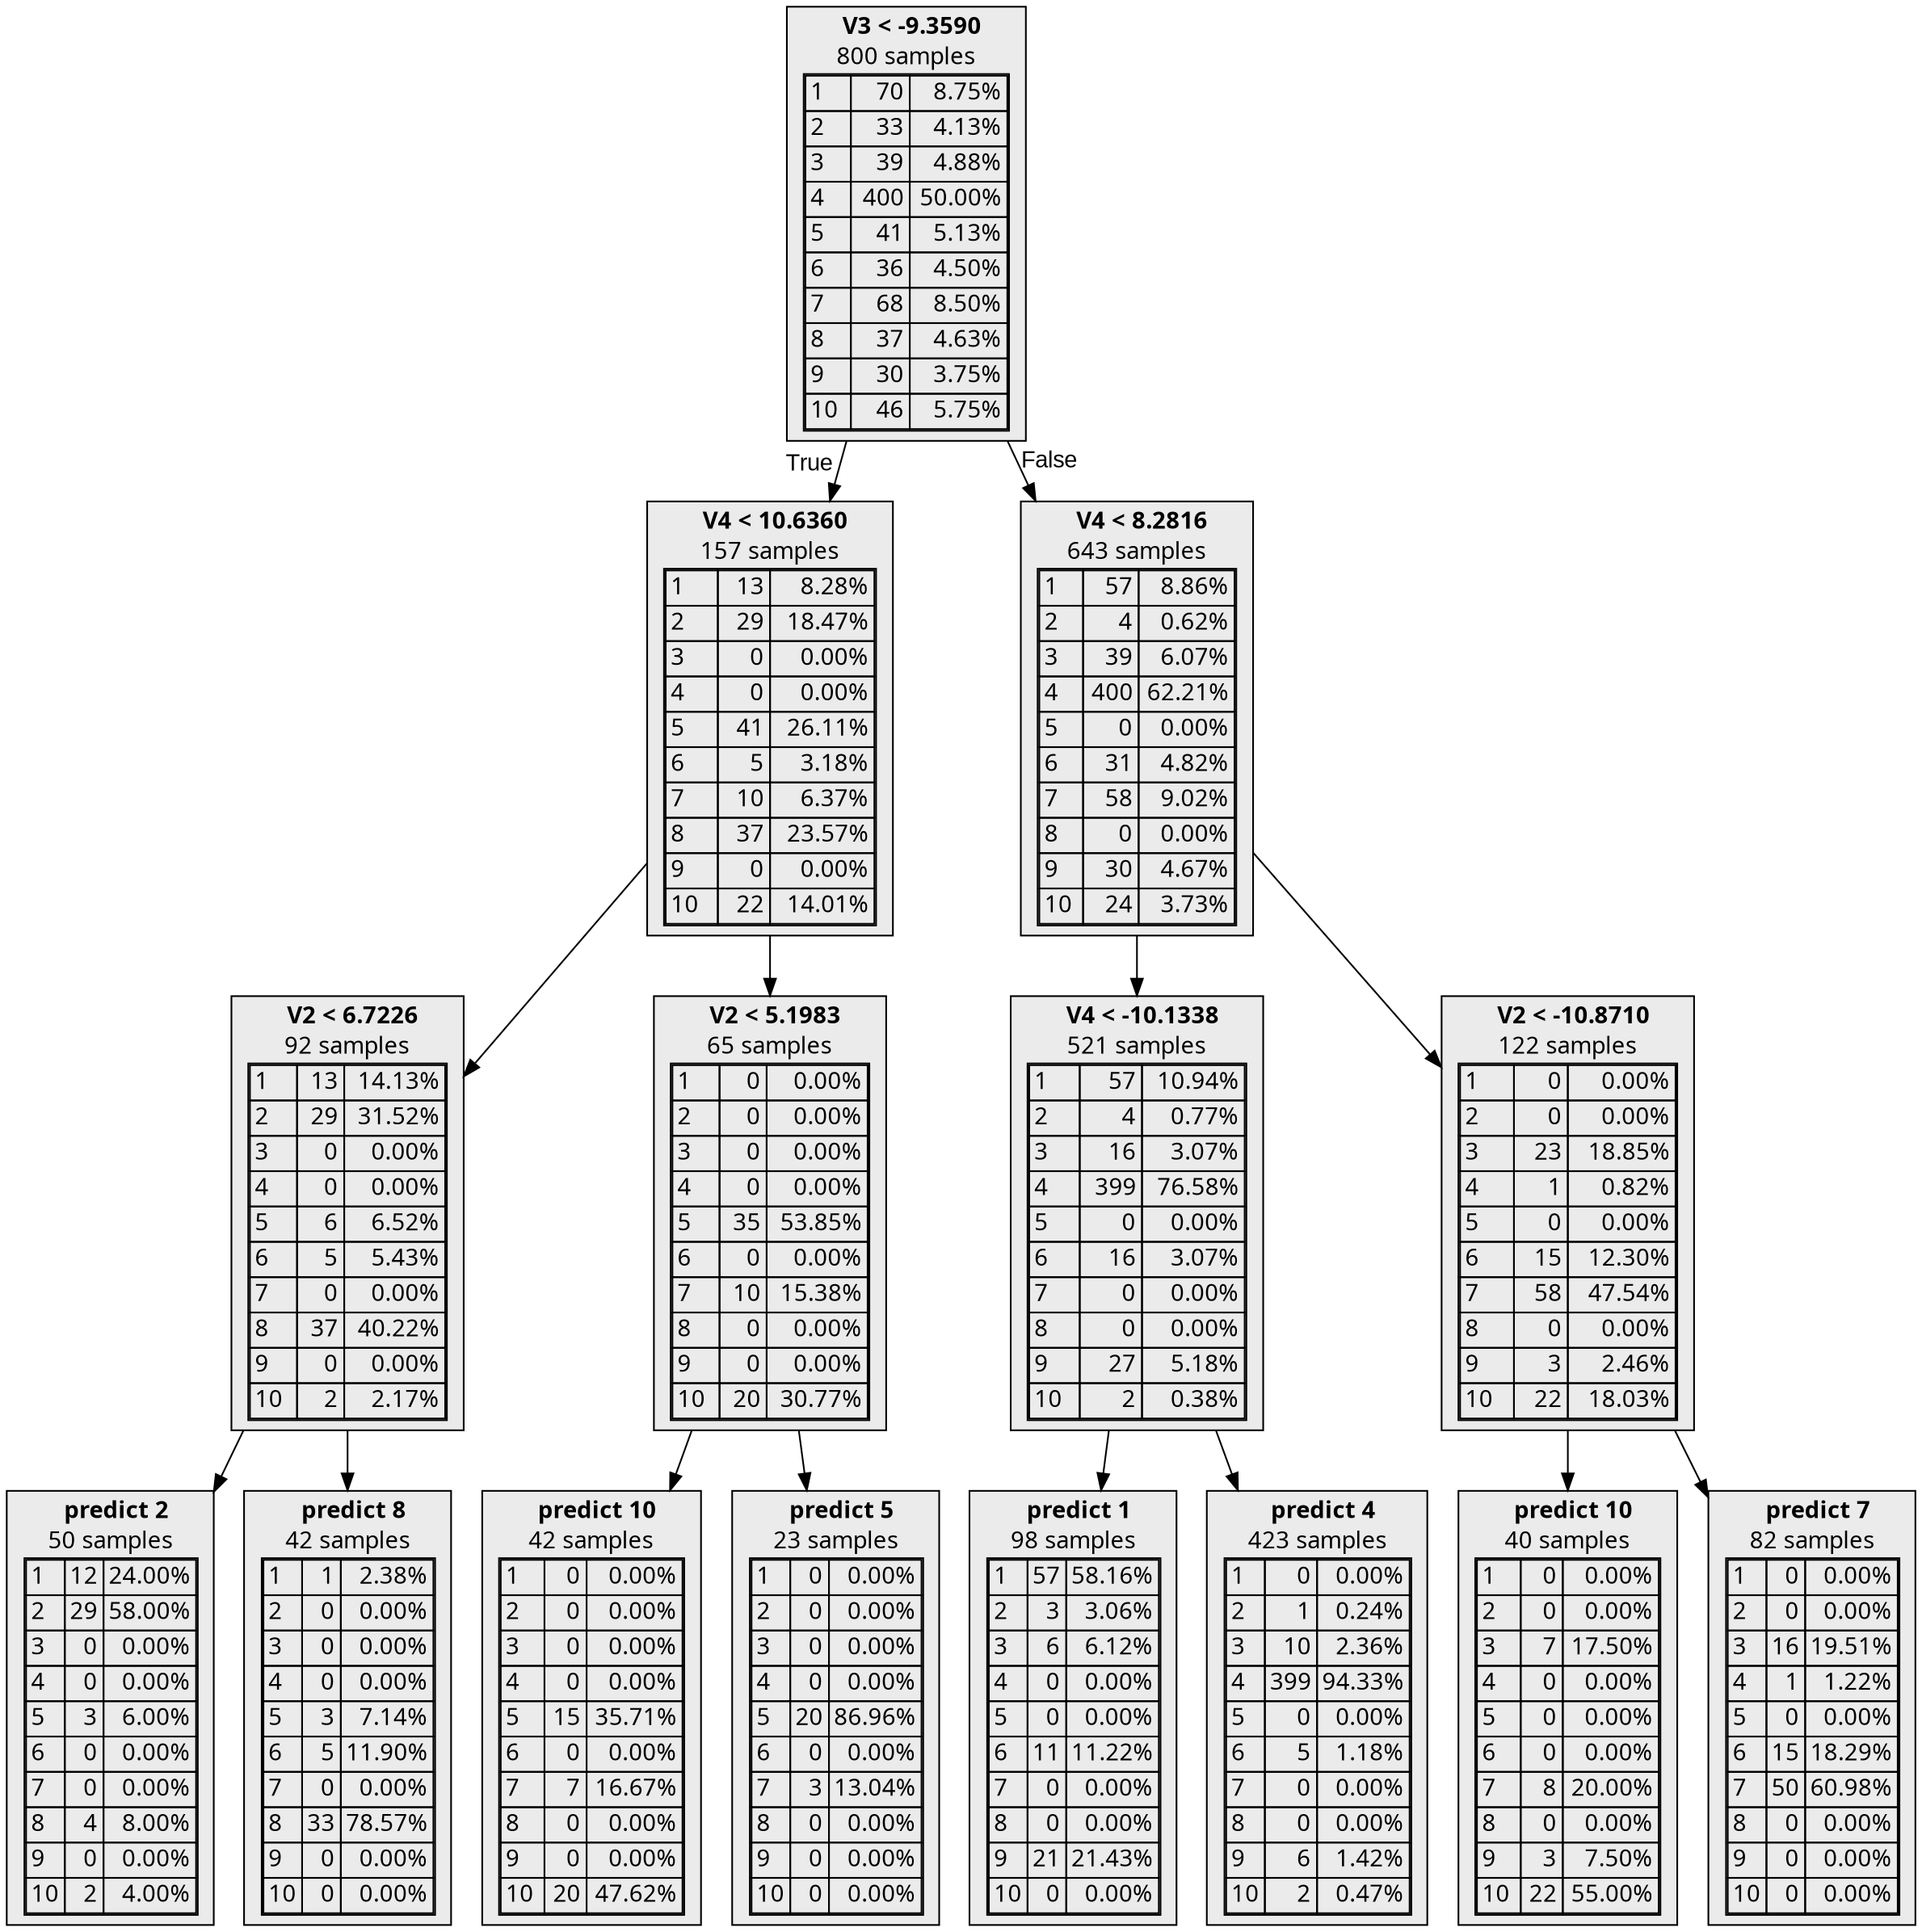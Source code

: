 digraph {
    1 [label=<  <TABLE BORDER="0" CELLPADDING="0">
      <TR>
    <TD>
      <B>V3 &lt; -9.3590</B>
    </TD>
  </TR>

    <TR>
      <TD>800 samples</TD>
    </TR>
    <TR>
  <TD>
    <TABLE CELLSPACING="0">
      
        <TR >
    <TD ALIGN="LEFT">1</TD>
    <TD ALIGN="RIGHT">70</TD>
    <TD ALIGN="RIGHT">8.75%</TD>
  </TR>
  <TR >
    <TD ALIGN="LEFT">2</TD>
    <TD ALIGN="RIGHT">33</TD>
    <TD ALIGN="RIGHT">4.13%</TD>
  </TR>
  <TR >
    <TD ALIGN="LEFT">3</TD>
    <TD ALIGN="RIGHT">39</TD>
    <TD ALIGN="RIGHT">4.88%</TD>
  </TR>
  <TR class="highlighted">
    <TD ALIGN="LEFT">4</TD>
    <TD ALIGN="RIGHT">400</TD>
    <TD ALIGN="RIGHT">50.00%</TD>
  </TR>
  <TR >
    <TD ALIGN="LEFT">5</TD>
    <TD ALIGN="RIGHT">41</TD>
    <TD ALIGN="RIGHT">5.13%</TD>
  </TR>
  <TR >
    <TD ALIGN="LEFT">6</TD>
    <TD ALIGN="RIGHT">36</TD>
    <TD ALIGN="RIGHT">4.50%</TD>
  </TR>
  <TR >
    <TD ALIGN="LEFT">7</TD>
    <TD ALIGN="RIGHT">68</TD>
    <TD ALIGN="RIGHT">8.50%</TD>
  </TR>
  <TR >
    <TD ALIGN="LEFT">8</TD>
    <TD ALIGN="RIGHT">37</TD>
    <TD ALIGN="RIGHT">4.63%</TD>
  </TR>
  <TR >
    <TD ALIGN="LEFT">9</TD>
    <TD ALIGN="RIGHT">30</TD>
    <TD ALIGN="RIGHT">3.75%</TD>
  </TR>
  <TR >
    <TD ALIGN="LEFT">10</TD>
    <TD ALIGN="RIGHT">46</TD>
    <TD ALIGN="RIGHT">5.75%</TD>
  </TR>

    </TABLE>
  </TD>
</TR>

  </TABLE>
>,fillcolor="#EBEBEB",shape=box,fontname="bold arial",style="filled"];
    1 -> 2 [labeldistance=2.5, labelangle=45, headlabel="True",fontname="arial"];
    1 -> 9 [labeldistance=2.5, labelangle=-45, headlabel="False",fontname="arial"];
    2 [label=<  <TABLE BORDER="0" CELLPADDING="0">
      <TR>
    <TD>
      <B>V4 &lt; 10.6360</B>
    </TD>
  </TR>

    <TR>
      <TD>157 samples</TD>
    </TR>
    <TR>
  <TD>
    <TABLE CELLSPACING="0">
      
        <TR >
    <TD ALIGN="LEFT">1</TD>
    <TD ALIGN="RIGHT">13</TD>
    <TD ALIGN="RIGHT">8.28%</TD>
  </TR>
  <TR >
    <TD ALIGN="LEFT">2</TD>
    <TD ALIGN="RIGHT">29</TD>
    <TD ALIGN="RIGHT">18.47%</TD>
  </TR>
  <TR >
    <TD ALIGN="LEFT">3</TD>
    <TD ALIGN="RIGHT">0</TD>
    <TD ALIGN="RIGHT">0.00%</TD>
  </TR>
  <TR >
    <TD ALIGN="LEFT">4</TD>
    <TD ALIGN="RIGHT">0</TD>
    <TD ALIGN="RIGHT">0.00%</TD>
  </TR>
  <TR class="highlighted">
    <TD ALIGN="LEFT">5</TD>
    <TD ALIGN="RIGHT">41</TD>
    <TD ALIGN="RIGHT">26.11%</TD>
  </TR>
  <TR >
    <TD ALIGN="LEFT">6</TD>
    <TD ALIGN="RIGHT">5</TD>
    <TD ALIGN="RIGHT">3.18%</TD>
  </TR>
  <TR >
    <TD ALIGN="LEFT">7</TD>
    <TD ALIGN="RIGHT">10</TD>
    <TD ALIGN="RIGHT">6.37%</TD>
  </TR>
  <TR >
    <TD ALIGN="LEFT">8</TD>
    <TD ALIGN="RIGHT">37</TD>
    <TD ALIGN="RIGHT">23.57%</TD>
  </TR>
  <TR >
    <TD ALIGN="LEFT">9</TD>
    <TD ALIGN="RIGHT">0</TD>
    <TD ALIGN="RIGHT">0.00%</TD>
  </TR>
  <TR >
    <TD ALIGN="LEFT">10</TD>
    <TD ALIGN="RIGHT">22</TD>
    <TD ALIGN="RIGHT">14.01%</TD>
  </TR>

    </TABLE>
  </TD>
</TR>

  </TABLE>
>,fillcolor="#EBEBEB",shape=box,fontname="bold arial",style="filled"];
    2 -> 3;
    2 -> 6;
    3 [label=<  <TABLE BORDER="0" CELLPADDING="0">
      <TR>
    <TD>
      <B>V2 &lt; 6.7226</B>
    </TD>
  </TR>

    <TR>
      <TD>92 samples</TD>
    </TR>
    <TR>
  <TD>
    <TABLE CELLSPACING="0">
      
        <TR >
    <TD ALIGN="LEFT">1</TD>
    <TD ALIGN="RIGHT">13</TD>
    <TD ALIGN="RIGHT">14.13%</TD>
  </TR>
  <TR >
    <TD ALIGN="LEFT">2</TD>
    <TD ALIGN="RIGHT">29</TD>
    <TD ALIGN="RIGHT">31.52%</TD>
  </TR>
  <TR >
    <TD ALIGN="LEFT">3</TD>
    <TD ALIGN="RIGHT">0</TD>
    <TD ALIGN="RIGHT">0.00%</TD>
  </TR>
  <TR >
    <TD ALIGN="LEFT">4</TD>
    <TD ALIGN="RIGHT">0</TD>
    <TD ALIGN="RIGHT">0.00%</TD>
  </TR>
  <TR >
    <TD ALIGN="LEFT">5</TD>
    <TD ALIGN="RIGHT">6</TD>
    <TD ALIGN="RIGHT">6.52%</TD>
  </TR>
  <TR >
    <TD ALIGN="LEFT">6</TD>
    <TD ALIGN="RIGHT">5</TD>
    <TD ALIGN="RIGHT">5.43%</TD>
  </TR>
  <TR >
    <TD ALIGN="LEFT">7</TD>
    <TD ALIGN="RIGHT">0</TD>
    <TD ALIGN="RIGHT">0.00%</TD>
  </TR>
  <TR class="highlighted">
    <TD ALIGN="LEFT">8</TD>
    <TD ALIGN="RIGHT">37</TD>
    <TD ALIGN="RIGHT">40.22%</TD>
  </TR>
  <TR >
    <TD ALIGN="LEFT">9</TD>
    <TD ALIGN="RIGHT">0</TD>
    <TD ALIGN="RIGHT">0.00%</TD>
  </TR>
  <TR >
    <TD ALIGN="LEFT">10</TD>
    <TD ALIGN="RIGHT">2</TD>
    <TD ALIGN="RIGHT">2.17%</TD>
  </TR>

    </TABLE>
  </TD>
</TR>

  </TABLE>
>,fillcolor="#EBEBEB",shape=box,fontname="bold arial",style="filled"];
    3 -> 4;
    3 -> 5;
    4 [label=<  <TABLE BORDER="0" CELLPADDING="0">
      <TR>
    <TD>
      <B>predict 2</B>
    </TD>
  </TR>

    <TR>
      <TD>50 samples</TD>
    </TR>
    <TR>
  <TD>
    <TABLE CELLSPACING="0">
      
        <TR >
    <TD ALIGN="LEFT">1</TD>
    <TD ALIGN="RIGHT">12</TD>
    <TD ALIGN="RIGHT">24.00%</TD>
  </TR>
  <TR class="highlighted">
    <TD ALIGN="LEFT">2</TD>
    <TD ALIGN="RIGHT">29</TD>
    <TD ALIGN="RIGHT">58.00%</TD>
  </TR>
  <TR >
    <TD ALIGN="LEFT">3</TD>
    <TD ALIGN="RIGHT">0</TD>
    <TD ALIGN="RIGHT">0.00%</TD>
  </TR>
  <TR >
    <TD ALIGN="LEFT">4</TD>
    <TD ALIGN="RIGHT">0</TD>
    <TD ALIGN="RIGHT">0.00%</TD>
  </TR>
  <TR >
    <TD ALIGN="LEFT">5</TD>
    <TD ALIGN="RIGHT">3</TD>
    <TD ALIGN="RIGHT">6.00%</TD>
  </TR>
  <TR >
    <TD ALIGN="LEFT">6</TD>
    <TD ALIGN="RIGHT">0</TD>
    <TD ALIGN="RIGHT">0.00%</TD>
  </TR>
  <TR >
    <TD ALIGN="LEFT">7</TD>
    <TD ALIGN="RIGHT">0</TD>
    <TD ALIGN="RIGHT">0.00%</TD>
  </TR>
  <TR >
    <TD ALIGN="LEFT">8</TD>
    <TD ALIGN="RIGHT">4</TD>
    <TD ALIGN="RIGHT">8.00%</TD>
  </TR>
  <TR >
    <TD ALIGN="LEFT">9</TD>
    <TD ALIGN="RIGHT">0</TD>
    <TD ALIGN="RIGHT">0.00%</TD>
  </TR>
  <TR >
    <TD ALIGN="LEFT">10</TD>
    <TD ALIGN="RIGHT">2</TD>
    <TD ALIGN="RIGHT">4.00%</TD>
  </TR>

    </TABLE>
  </TD>
</TR>

  </TABLE>
>,fillcolor="#EBEBEB",shape=box,fontname="bold arial",style="filled",color=black];
    5 [label=<  <TABLE BORDER="0" CELLPADDING="0">
      <TR>
    <TD>
      <B>predict 8</B>
    </TD>
  </TR>

    <TR>
      <TD>42 samples</TD>
    </TR>
    <TR>
  <TD>
    <TABLE CELLSPACING="0">
      
        <TR >
    <TD ALIGN="LEFT">1</TD>
    <TD ALIGN="RIGHT">1</TD>
    <TD ALIGN="RIGHT">2.38%</TD>
  </TR>
  <TR >
    <TD ALIGN="LEFT">2</TD>
    <TD ALIGN="RIGHT">0</TD>
    <TD ALIGN="RIGHT">0.00%</TD>
  </TR>
  <TR >
    <TD ALIGN="LEFT">3</TD>
    <TD ALIGN="RIGHT">0</TD>
    <TD ALIGN="RIGHT">0.00%</TD>
  </TR>
  <TR >
    <TD ALIGN="LEFT">4</TD>
    <TD ALIGN="RIGHT">0</TD>
    <TD ALIGN="RIGHT">0.00%</TD>
  </TR>
  <TR >
    <TD ALIGN="LEFT">5</TD>
    <TD ALIGN="RIGHT">3</TD>
    <TD ALIGN="RIGHT">7.14%</TD>
  </TR>
  <TR >
    <TD ALIGN="LEFT">6</TD>
    <TD ALIGN="RIGHT">5</TD>
    <TD ALIGN="RIGHT">11.90%</TD>
  </TR>
  <TR >
    <TD ALIGN="LEFT">7</TD>
    <TD ALIGN="RIGHT">0</TD>
    <TD ALIGN="RIGHT">0.00%</TD>
  </TR>
  <TR class="highlighted">
    <TD ALIGN="LEFT">8</TD>
    <TD ALIGN="RIGHT">33</TD>
    <TD ALIGN="RIGHT">78.57%</TD>
  </TR>
  <TR >
    <TD ALIGN="LEFT">9</TD>
    <TD ALIGN="RIGHT">0</TD>
    <TD ALIGN="RIGHT">0.00%</TD>
  </TR>
  <TR >
    <TD ALIGN="LEFT">10</TD>
    <TD ALIGN="RIGHT">0</TD>
    <TD ALIGN="RIGHT">0.00%</TD>
  </TR>

    </TABLE>
  </TD>
</TR>

  </TABLE>
>,fillcolor="#EBEBEB",shape=box,fontname="bold arial",style="filled",color=black];
    6 [label=<  <TABLE BORDER="0" CELLPADDING="0">
      <TR>
    <TD>
      <B>V2 &lt; 5.1983</B>
    </TD>
  </TR>

    <TR>
      <TD>65 samples</TD>
    </TR>
    <TR>
  <TD>
    <TABLE CELLSPACING="0">
      
        <TR >
    <TD ALIGN="LEFT">1</TD>
    <TD ALIGN="RIGHT">0</TD>
    <TD ALIGN="RIGHT">0.00%</TD>
  </TR>
  <TR >
    <TD ALIGN="LEFT">2</TD>
    <TD ALIGN="RIGHT">0</TD>
    <TD ALIGN="RIGHT">0.00%</TD>
  </TR>
  <TR >
    <TD ALIGN="LEFT">3</TD>
    <TD ALIGN="RIGHT">0</TD>
    <TD ALIGN="RIGHT">0.00%</TD>
  </TR>
  <TR >
    <TD ALIGN="LEFT">4</TD>
    <TD ALIGN="RIGHT">0</TD>
    <TD ALIGN="RIGHT">0.00%</TD>
  </TR>
  <TR class="highlighted">
    <TD ALIGN="LEFT">5</TD>
    <TD ALIGN="RIGHT">35</TD>
    <TD ALIGN="RIGHT">53.85%</TD>
  </TR>
  <TR >
    <TD ALIGN="LEFT">6</TD>
    <TD ALIGN="RIGHT">0</TD>
    <TD ALIGN="RIGHT">0.00%</TD>
  </TR>
  <TR >
    <TD ALIGN="LEFT">7</TD>
    <TD ALIGN="RIGHT">10</TD>
    <TD ALIGN="RIGHT">15.38%</TD>
  </TR>
  <TR >
    <TD ALIGN="LEFT">8</TD>
    <TD ALIGN="RIGHT">0</TD>
    <TD ALIGN="RIGHT">0.00%</TD>
  </TR>
  <TR >
    <TD ALIGN="LEFT">9</TD>
    <TD ALIGN="RIGHT">0</TD>
    <TD ALIGN="RIGHT">0.00%</TD>
  </TR>
  <TR >
    <TD ALIGN="LEFT">10</TD>
    <TD ALIGN="RIGHT">20</TD>
    <TD ALIGN="RIGHT">30.77%</TD>
  </TR>

    </TABLE>
  </TD>
</TR>

  </TABLE>
>,fillcolor="#EBEBEB",shape=box,fontname="bold arial",style="filled"];
    6 -> 7;
    6 -> 8;
    7 [label=<  <TABLE BORDER="0" CELLPADDING="0">
      <TR>
    <TD>
      <B>predict 10</B>
    </TD>
  </TR>

    <TR>
      <TD>42 samples</TD>
    </TR>
    <TR>
  <TD>
    <TABLE CELLSPACING="0">
      
        <TR >
    <TD ALIGN="LEFT">1</TD>
    <TD ALIGN="RIGHT">0</TD>
    <TD ALIGN="RIGHT">0.00%</TD>
  </TR>
  <TR >
    <TD ALIGN="LEFT">2</TD>
    <TD ALIGN="RIGHT">0</TD>
    <TD ALIGN="RIGHT">0.00%</TD>
  </TR>
  <TR >
    <TD ALIGN="LEFT">3</TD>
    <TD ALIGN="RIGHT">0</TD>
    <TD ALIGN="RIGHT">0.00%</TD>
  </TR>
  <TR >
    <TD ALIGN="LEFT">4</TD>
    <TD ALIGN="RIGHT">0</TD>
    <TD ALIGN="RIGHT">0.00%</TD>
  </TR>
  <TR >
    <TD ALIGN="LEFT">5</TD>
    <TD ALIGN="RIGHT">15</TD>
    <TD ALIGN="RIGHT">35.71%</TD>
  </TR>
  <TR >
    <TD ALIGN="LEFT">6</TD>
    <TD ALIGN="RIGHT">0</TD>
    <TD ALIGN="RIGHT">0.00%</TD>
  </TR>
  <TR >
    <TD ALIGN="LEFT">7</TD>
    <TD ALIGN="RIGHT">7</TD>
    <TD ALIGN="RIGHT">16.67%</TD>
  </TR>
  <TR >
    <TD ALIGN="LEFT">8</TD>
    <TD ALIGN="RIGHT">0</TD>
    <TD ALIGN="RIGHT">0.00%</TD>
  </TR>
  <TR >
    <TD ALIGN="LEFT">9</TD>
    <TD ALIGN="RIGHT">0</TD>
    <TD ALIGN="RIGHT">0.00%</TD>
  </TR>
  <TR class="highlighted">
    <TD ALIGN="LEFT">10</TD>
    <TD ALIGN="RIGHT">20</TD>
    <TD ALIGN="RIGHT">47.62%</TD>
  </TR>

    </TABLE>
  </TD>
</TR>

  </TABLE>
>,fillcolor="#EBEBEB",shape=box,fontname="bold arial",style="filled",color=black];
    8 [label=<  <TABLE BORDER="0" CELLPADDING="0">
      <TR>
    <TD>
      <B>predict 5</B>
    </TD>
  </TR>

    <TR>
      <TD>23 samples</TD>
    </TR>
    <TR>
  <TD>
    <TABLE CELLSPACING="0">
      
        <TR >
    <TD ALIGN="LEFT">1</TD>
    <TD ALIGN="RIGHT">0</TD>
    <TD ALIGN="RIGHT">0.00%</TD>
  </TR>
  <TR >
    <TD ALIGN="LEFT">2</TD>
    <TD ALIGN="RIGHT">0</TD>
    <TD ALIGN="RIGHT">0.00%</TD>
  </TR>
  <TR >
    <TD ALIGN="LEFT">3</TD>
    <TD ALIGN="RIGHT">0</TD>
    <TD ALIGN="RIGHT">0.00%</TD>
  </TR>
  <TR >
    <TD ALIGN="LEFT">4</TD>
    <TD ALIGN="RIGHT">0</TD>
    <TD ALIGN="RIGHT">0.00%</TD>
  </TR>
  <TR class="highlighted">
    <TD ALIGN="LEFT">5</TD>
    <TD ALIGN="RIGHT">20</TD>
    <TD ALIGN="RIGHT">86.96%</TD>
  </TR>
  <TR >
    <TD ALIGN="LEFT">6</TD>
    <TD ALIGN="RIGHT">0</TD>
    <TD ALIGN="RIGHT">0.00%</TD>
  </TR>
  <TR >
    <TD ALIGN="LEFT">7</TD>
    <TD ALIGN="RIGHT">3</TD>
    <TD ALIGN="RIGHT">13.04%</TD>
  </TR>
  <TR >
    <TD ALIGN="LEFT">8</TD>
    <TD ALIGN="RIGHT">0</TD>
    <TD ALIGN="RIGHT">0.00%</TD>
  </TR>
  <TR >
    <TD ALIGN="LEFT">9</TD>
    <TD ALIGN="RIGHT">0</TD>
    <TD ALIGN="RIGHT">0.00%</TD>
  </TR>
  <TR >
    <TD ALIGN="LEFT">10</TD>
    <TD ALIGN="RIGHT">0</TD>
    <TD ALIGN="RIGHT">0.00%</TD>
  </TR>

    </TABLE>
  </TD>
</TR>

  </TABLE>
>,fillcolor="#EBEBEB",shape=box,fontname="bold arial",style="filled",color=black];
    9 [label=<  <TABLE BORDER="0" CELLPADDING="0">
      <TR>
    <TD>
      <B>V4 &lt; 8.2816</B>
    </TD>
  </TR>

    <TR>
      <TD>643 samples</TD>
    </TR>
    <TR>
  <TD>
    <TABLE CELLSPACING="0">
      
        <TR >
    <TD ALIGN="LEFT">1</TD>
    <TD ALIGN="RIGHT">57</TD>
    <TD ALIGN="RIGHT">8.86%</TD>
  </TR>
  <TR >
    <TD ALIGN="LEFT">2</TD>
    <TD ALIGN="RIGHT">4</TD>
    <TD ALIGN="RIGHT">0.62%</TD>
  </TR>
  <TR >
    <TD ALIGN="LEFT">3</TD>
    <TD ALIGN="RIGHT">39</TD>
    <TD ALIGN="RIGHT">6.07%</TD>
  </TR>
  <TR class="highlighted">
    <TD ALIGN="LEFT">4</TD>
    <TD ALIGN="RIGHT">400</TD>
    <TD ALIGN="RIGHT">62.21%</TD>
  </TR>
  <TR >
    <TD ALIGN="LEFT">5</TD>
    <TD ALIGN="RIGHT">0</TD>
    <TD ALIGN="RIGHT">0.00%</TD>
  </TR>
  <TR >
    <TD ALIGN="LEFT">6</TD>
    <TD ALIGN="RIGHT">31</TD>
    <TD ALIGN="RIGHT">4.82%</TD>
  </TR>
  <TR >
    <TD ALIGN="LEFT">7</TD>
    <TD ALIGN="RIGHT">58</TD>
    <TD ALIGN="RIGHT">9.02%</TD>
  </TR>
  <TR >
    <TD ALIGN="LEFT">8</TD>
    <TD ALIGN="RIGHT">0</TD>
    <TD ALIGN="RIGHT">0.00%</TD>
  </TR>
  <TR >
    <TD ALIGN="LEFT">9</TD>
    <TD ALIGN="RIGHT">30</TD>
    <TD ALIGN="RIGHT">4.67%</TD>
  </TR>
  <TR >
    <TD ALIGN="LEFT">10</TD>
    <TD ALIGN="RIGHT">24</TD>
    <TD ALIGN="RIGHT">3.73%</TD>
  </TR>

    </TABLE>
  </TD>
</TR>

  </TABLE>
>,fillcolor="#EBEBEB",shape=box,fontname="bold arial",style="filled"];
    9 -> 10;
    9 -> 13;
    10 [label=<  <TABLE BORDER="0" CELLPADDING="0">
      <TR>
    <TD>
      <B>V4 &lt; -10.1338</B>
    </TD>
  </TR>

    <TR>
      <TD>521 samples</TD>
    </TR>
    <TR>
  <TD>
    <TABLE CELLSPACING="0">
      
        <TR >
    <TD ALIGN="LEFT">1</TD>
    <TD ALIGN="RIGHT">57</TD>
    <TD ALIGN="RIGHT">10.94%</TD>
  </TR>
  <TR >
    <TD ALIGN="LEFT">2</TD>
    <TD ALIGN="RIGHT">4</TD>
    <TD ALIGN="RIGHT">0.77%</TD>
  </TR>
  <TR >
    <TD ALIGN="LEFT">3</TD>
    <TD ALIGN="RIGHT">16</TD>
    <TD ALIGN="RIGHT">3.07%</TD>
  </TR>
  <TR class="highlighted">
    <TD ALIGN="LEFT">4</TD>
    <TD ALIGN="RIGHT">399</TD>
    <TD ALIGN="RIGHT">76.58%</TD>
  </TR>
  <TR >
    <TD ALIGN="LEFT">5</TD>
    <TD ALIGN="RIGHT">0</TD>
    <TD ALIGN="RIGHT">0.00%</TD>
  </TR>
  <TR >
    <TD ALIGN="LEFT">6</TD>
    <TD ALIGN="RIGHT">16</TD>
    <TD ALIGN="RIGHT">3.07%</TD>
  </TR>
  <TR >
    <TD ALIGN="LEFT">7</TD>
    <TD ALIGN="RIGHT">0</TD>
    <TD ALIGN="RIGHT">0.00%</TD>
  </TR>
  <TR >
    <TD ALIGN="LEFT">8</TD>
    <TD ALIGN="RIGHT">0</TD>
    <TD ALIGN="RIGHT">0.00%</TD>
  </TR>
  <TR >
    <TD ALIGN="LEFT">9</TD>
    <TD ALIGN="RIGHT">27</TD>
    <TD ALIGN="RIGHT">5.18%</TD>
  </TR>
  <TR >
    <TD ALIGN="LEFT">10</TD>
    <TD ALIGN="RIGHT">2</TD>
    <TD ALIGN="RIGHT">0.38%</TD>
  </TR>

    </TABLE>
  </TD>
</TR>

  </TABLE>
>,fillcolor="#EBEBEB",shape=box,fontname="bold arial",style="filled"];
    10 -> 11;
    10 -> 12;
    11 [label=<  <TABLE BORDER="0" CELLPADDING="0">
      <TR>
    <TD>
      <B>predict 1</B>
    </TD>
  </TR>

    <TR>
      <TD>98 samples</TD>
    </TR>
    <TR>
  <TD>
    <TABLE CELLSPACING="0">
      
        <TR class="highlighted">
    <TD ALIGN="LEFT">1</TD>
    <TD ALIGN="RIGHT">57</TD>
    <TD ALIGN="RIGHT">58.16%</TD>
  </TR>
  <TR >
    <TD ALIGN="LEFT">2</TD>
    <TD ALIGN="RIGHT">3</TD>
    <TD ALIGN="RIGHT">3.06%</TD>
  </TR>
  <TR >
    <TD ALIGN="LEFT">3</TD>
    <TD ALIGN="RIGHT">6</TD>
    <TD ALIGN="RIGHT">6.12%</TD>
  </TR>
  <TR >
    <TD ALIGN="LEFT">4</TD>
    <TD ALIGN="RIGHT">0</TD>
    <TD ALIGN="RIGHT">0.00%</TD>
  </TR>
  <TR >
    <TD ALIGN="LEFT">5</TD>
    <TD ALIGN="RIGHT">0</TD>
    <TD ALIGN="RIGHT">0.00%</TD>
  </TR>
  <TR >
    <TD ALIGN="LEFT">6</TD>
    <TD ALIGN="RIGHT">11</TD>
    <TD ALIGN="RIGHT">11.22%</TD>
  </TR>
  <TR >
    <TD ALIGN="LEFT">7</TD>
    <TD ALIGN="RIGHT">0</TD>
    <TD ALIGN="RIGHT">0.00%</TD>
  </TR>
  <TR >
    <TD ALIGN="LEFT">8</TD>
    <TD ALIGN="RIGHT">0</TD>
    <TD ALIGN="RIGHT">0.00%</TD>
  </TR>
  <TR >
    <TD ALIGN="LEFT">9</TD>
    <TD ALIGN="RIGHT">21</TD>
    <TD ALIGN="RIGHT">21.43%</TD>
  </TR>
  <TR >
    <TD ALIGN="LEFT">10</TD>
    <TD ALIGN="RIGHT">0</TD>
    <TD ALIGN="RIGHT">0.00%</TD>
  </TR>

    </TABLE>
  </TD>
</TR>

  </TABLE>
>,fillcolor="#EBEBEB",shape=box,fontname="bold arial",style="filled",color=black];
    12 [label=<  <TABLE BORDER="0" CELLPADDING="0">
      <TR>
    <TD>
      <B>predict 4</B>
    </TD>
  </TR>

    <TR>
      <TD>423 samples</TD>
    </TR>
    <TR>
  <TD>
    <TABLE CELLSPACING="0">
      
        <TR >
    <TD ALIGN="LEFT">1</TD>
    <TD ALIGN="RIGHT">0</TD>
    <TD ALIGN="RIGHT">0.00%</TD>
  </TR>
  <TR >
    <TD ALIGN="LEFT">2</TD>
    <TD ALIGN="RIGHT">1</TD>
    <TD ALIGN="RIGHT">0.24%</TD>
  </TR>
  <TR >
    <TD ALIGN="LEFT">3</TD>
    <TD ALIGN="RIGHT">10</TD>
    <TD ALIGN="RIGHT">2.36%</TD>
  </TR>
  <TR class="highlighted">
    <TD ALIGN="LEFT">4</TD>
    <TD ALIGN="RIGHT">399</TD>
    <TD ALIGN="RIGHT">94.33%</TD>
  </TR>
  <TR >
    <TD ALIGN="LEFT">5</TD>
    <TD ALIGN="RIGHT">0</TD>
    <TD ALIGN="RIGHT">0.00%</TD>
  </TR>
  <TR >
    <TD ALIGN="LEFT">6</TD>
    <TD ALIGN="RIGHT">5</TD>
    <TD ALIGN="RIGHT">1.18%</TD>
  </TR>
  <TR >
    <TD ALIGN="LEFT">7</TD>
    <TD ALIGN="RIGHT">0</TD>
    <TD ALIGN="RIGHT">0.00%</TD>
  </TR>
  <TR >
    <TD ALIGN="LEFT">8</TD>
    <TD ALIGN="RIGHT">0</TD>
    <TD ALIGN="RIGHT">0.00%</TD>
  </TR>
  <TR >
    <TD ALIGN="LEFT">9</TD>
    <TD ALIGN="RIGHT">6</TD>
    <TD ALIGN="RIGHT">1.42%</TD>
  </TR>
  <TR >
    <TD ALIGN="LEFT">10</TD>
    <TD ALIGN="RIGHT">2</TD>
    <TD ALIGN="RIGHT">0.47%</TD>
  </TR>

    </TABLE>
  </TD>
</TR>

  </TABLE>
>,fillcolor="#EBEBEB",shape=box,fontname="bold arial",style="filled",color=black];
    13 [label=<  <TABLE BORDER="0" CELLPADDING="0">
      <TR>
    <TD>
      <B>V2 &lt; -10.8710</B>
    </TD>
  </TR>

    <TR>
      <TD>122 samples</TD>
    </TR>
    <TR>
  <TD>
    <TABLE CELLSPACING="0">
      
        <TR >
    <TD ALIGN="LEFT">1</TD>
    <TD ALIGN="RIGHT">0</TD>
    <TD ALIGN="RIGHT">0.00%</TD>
  </TR>
  <TR >
    <TD ALIGN="LEFT">2</TD>
    <TD ALIGN="RIGHT">0</TD>
    <TD ALIGN="RIGHT">0.00%</TD>
  </TR>
  <TR >
    <TD ALIGN="LEFT">3</TD>
    <TD ALIGN="RIGHT">23</TD>
    <TD ALIGN="RIGHT">18.85%</TD>
  </TR>
  <TR >
    <TD ALIGN="LEFT">4</TD>
    <TD ALIGN="RIGHT">1</TD>
    <TD ALIGN="RIGHT">0.82%</TD>
  </TR>
  <TR >
    <TD ALIGN="LEFT">5</TD>
    <TD ALIGN="RIGHT">0</TD>
    <TD ALIGN="RIGHT">0.00%</TD>
  </TR>
  <TR >
    <TD ALIGN="LEFT">6</TD>
    <TD ALIGN="RIGHT">15</TD>
    <TD ALIGN="RIGHT">12.30%</TD>
  </TR>
  <TR class="highlighted">
    <TD ALIGN="LEFT">7</TD>
    <TD ALIGN="RIGHT">58</TD>
    <TD ALIGN="RIGHT">47.54%</TD>
  </TR>
  <TR >
    <TD ALIGN="LEFT">8</TD>
    <TD ALIGN="RIGHT">0</TD>
    <TD ALIGN="RIGHT">0.00%</TD>
  </TR>
  <TR >
    <TD ALIGN="LEFT">9</TD>
    <TD ALIGN="RIGHT">3</TD>
    <TD ALIGN="RIGHT">2.46%</TD>
  </TR>
  <TR >
    <TD ALIGN="LEFT">10</TD>
    <TD ALIGN="RIGHT">22</TD>
    <TD ALIGN="RIGHT">18.03%</TD>
  </TR>

    </TABLE>
  </TD>
</TR>

  </TABLE>
>,fillcolor="#EBEBEB",shape=box,fontname="bold arial",style="filled"];
    13 -> 14;
    13 -> 15;
    14 [label=<  <TABLE BORDER="0" CELLPADDING="0">
      <TR>
    <TD>
      <B>predict 10</B>
    </TD>
  </TR>

    <TR>
      <TD>40 samples</TD>
    </TR>
    <TR>
  <TD>
    <TABLE CELLSPACING="0">
      
        <TR >
    <TD ALIGN="LEFT">1</TD>
    <TD ALIGN="RIGHT">0</TD>
    <TD ALIGN="RIGHT">0.00%</TD>
  </TR>
  <TR >
    <TD ALIGN="LEFT">2</TD>
    <TD ALIGN="RIGHT">0</TD>
    <TD ALIGN="RIGHT">0.00%</TD>
  </TR>
  <TR >
    <TD ALIGN="LEFT">3</TD>
    <TD ALIGN="RIGHT">7</TD>
    <TD ALIGN="RIGHT">17.50%</TD>
  </TR>
  <TR >
    <TD ALIGN="LEFT">4</TD>
    <TD ALIGN="RIGHT">0</TD>
    <TD ALIGN="RIGHT">0.00%</TD>
  </TR>
  <TR >
    <TD ALIGN="LEFT">5</TD>
    <TD ALIGN="RIGHT">0</TD>
    <TD ALIGN="RIGHT">0.00%</TD>
  </TR>
  <TR >
    <TD ALIGN="LEFT">6</TD>
    <TD ALIGN="RIGHT">0</TD>
    <TD ALIGN="RIGHT">0.00%</TD>
  </TR>
  <TR >
    <TD ALIGN="LEFT">7</TD>
    <TD ALIGN="RIGHT">8</TD>
    <TD ALIGN="RIGHT">20.00%</TD>
  </TR>
  <TR >
    <TD ALIGN="LEFT">8</TD>
    <TD ALIGN="RIGHT">0</TD>
    <TD ALIGN="RIGHT">0.00%</TD>
  </TR>
  <TR >
    <TD ALIGN="LEFT">9</TD>
    <TD ALIGN="RIGHT">3</TD>
    <TD ALIGN="RIGHT">7.50%</TD>
  </TR>
  <TR class="highlighted">
    <TD ALIGN="LEFT">10</TD>
    <TD ALIGN="RIGHT">22</TD>
    <TD ALIGN="RIGHT">55.00%</TD>
  </TR>

    </TABLE>
  </TD>
</TR>

  </TABLE>
>,fillcolor="#EBEBEB",shape=box,fontname="bold arial",style="filled",color=black];
    15 [label=<  <TABLE BORDER="0" CELLPADDING="0">
      <TR>
    <TD>
      <B>predict 7</B>
    </TD>
  </TR>

    <TR>
      <TD>82 samples</TD>
    </TR>
    <TR>
  <TD>
    <TABLE CELLSPACING="0">
      
        <TR >
    <TD ALIGN="LEFT">1</TD>
    <TD ALIGN="RIGHT">0</TD>
    <TD ALIGN="RIGHT">0.00%</TD>
  </TR>
  <TR >
    <TD ALIGN="LEFT">2</TD>
    <TD ALIGN="RIGHT">0</TD>
    <TD ALIGN="RIGHT">0.00%</TD>
  </TR>
  <TR >
    <TD ALIGN="LEFT">3</TD>
    <TD ALIGN="RIGHT">16</TD>
    <TD ALIGN="RIGHT">19.51%</TD>
  </TR>
  <TR >
    <TD ALIGN="LEFT">4</TD>
    <TD ALIGN="RIGHT">1</TD>
    <TD ALIGN="RIGHT">1.22%</TD>
  </TR>
  <TR >
    <TD ALIGN="LEFT">5</TD>
    <TD ALIGN="RIGHT">0</TD>
    <TD ALIGN="RIGHT">0.00%</TD>
  </TR>
  <TR >
    <TD ALIGN="LEFT">6</TD>
    <TD ALIGN="RIGHT">15</TD>
    <TD ALIGN="RIGHT">18.29%</TD>
  </TR>
  <TR class="highlighted">
    <TD ALIGN="LEFT">7</TD>
    <TD ALIGN="RIGHT">50</TD>
    <TD ALIGN="RIGHT">60.98%</TD>
  </TR>
  <TR >
    <TD ALIGN="LEFT">8</TD>
    <TD ALIGN="RIGHT">0</TD>
    <TD ALIGN="RIGHT">0.00%</TD>
  </TR>
  <TR >
    <TD ALIGN="LEFT">9</TD>
    <TD ALIGN="RIGHT">0</TD>
    <TD ALIGN="RIGHT">0.00%</TD>
  </TR>
  <TR >
    <TD ALIGN="LEFT">10</TD>
    <TD ALIGN="RIGHT">0</TD>
    <TD ALIGN="RIGHT">0.00%</TD>
  </TR>

    </TABLE>
  </TD>
</TR>

  </TABLE>
>,fillcolor="#EBEBEB",shape=box,fontname="bold arial",style="filled",color=black];
}
